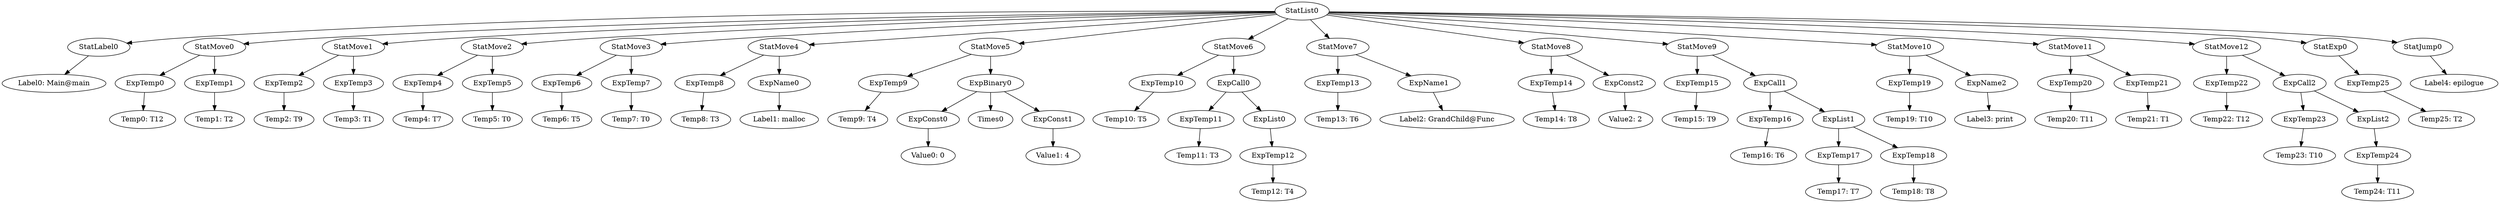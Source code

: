 digraph {
	ordering = out;
	ExpTemp25 -> "Temp25: T2";
	ExpList2 -> ExpTemp24;
	ExpTemp24 -> "Temp24: T11";
	ExpConst0 -> "Value0: 0";
	ExpTemp23 -> "Temp23: T10";
	ExpBinary0 -> ExpConst0;
	ExpBinary0 -> Times0;
	ExpBinary0 -> ExpConst1;
	ExpTemp12 -> "Temp12: T4";
	ExpTemp9 -> "Temp9: T4";
	StatMove5 -> ExpTemp9;
	StatMove5 -> ExpBinary0;
	ExpConst1 -> "Value1: 4";
	StatMove4 -> ExpTemp8;
	StatMove4 -> ExpName0;
	StatMove7 -> ExpTemp13;
	StatMove7 -> ExpName1;
	ExpList1 -> ExpTemp17;
	ExpList1 -> ExpTemp18;
	ExpTemp18 -> "Temp18: T8";
	ExpTemp8 -> "Temp8: T3";
	StatMove1 -> ExpTemp2;
	StatMove1 -> ExpTemp3;
	ExpName0 -> "Label1: malloc";
	ExpTemp4 -> "Temp4: T7";
	ExpTemp22 -> "Temp22: T12";
	StatMove3 -> ExpTemp6;
	StatMove3 -> ExpTemp7;
	StatExp0 -> ExpTemp25;
	ExpTemp11 -> "Temp11: T3";
	ExpTemp5 -> "Temp5: T0";
	ExpTemp1 -> "Temp1: T2";
	ExpTemp14 -> "Temp14: T8";
	ExpName2 -> "Label3: print";
	ExpTemp7 -> "Temp7: T0";
	ExpTemp0 -> "Temp0: T12";
	ExpTemp20 -> "Temp20: T11";
	StatList0 -> StatLabel0;
	StatList0 -> StatMove0;
	StatList0 -> StatMove1;
	StatList0 -> StatMove2;
	StatList0 -> StatMove3;
	StatList0 -> StatMove4;
	StatList0 -> StatMove5;
	StatList0 -> StatMove6;
	StatList0 -> StatMove7;
	StatList0 -> StatMove8;
	StatList0 -> StatMove9;
	StatList0 -> StatMove10;
	StatList0 -> StatMove11;
	StatList0 -> StatMove12;
	StatList0 -> StatExp0;
	StatList0 -> StatJump0;
	StatLabel0 -> "Label0: Main@main";
	ExpTemp3 -> "Temp3: T1";
	ExpTemp2 -> "Temp2: T9";
	ExpTemp10 -> "Temp10: T5";
	ExpTemp6 -> "Temp6: T5";
	StatMove6 -> ExpTemp10;
	StatMove6 -> ExpCall0;
	ExpCall0 -> ExpTemp11;
	ExpCall0 -> ExpList0;
	ExpTemp21 -> "Temp21: T1";
	ExpTemp17 -> "Temp17: T7";
	ExpList0 -> ExpTemp12;
	ExpTemp13 -> "Temp13: T6";
	ExpTemp16 -> "Temp16: T6";
	ExpCall2 -> ExpTemp23;
	ExpCall2 -> ExpList2;
	StatMove10 -> ExpTemp19;
	StatMove10 -> ExpName2;
	ExpTemp15 -> "Temp15: T9";
	ExpName1 -> "Label2: GrandChild@Func";
	StatMove0 -> ExpTemp0;
	StatMove0 -> ExpTemp1;
	StatMove8 -> ExpTemp14;
	StatMove8 -> ExpConst2;
	StatMove12 -> ExpTemp22;
	StatMove12 -> ExpCall2;
	ExpConst2 -> "Value2: 2";
	StatMove9 -> ExpTemp15;
	StatMove9 -> ExpCall1;
	StatJump0 -> "Label4: epilogue";
	ExpCall1 -> ExpTemp16;
	ExpCall1 -> ExpList1;
	StatMove2 -> ExpTemp4;
	StatMove2 -> ExpTemp5;
	ExpTemp19 -> "Temp19: T10";
	StatMove11 -> ExpTemp20;
	StatMove11 -> ExpTemp21;
}


